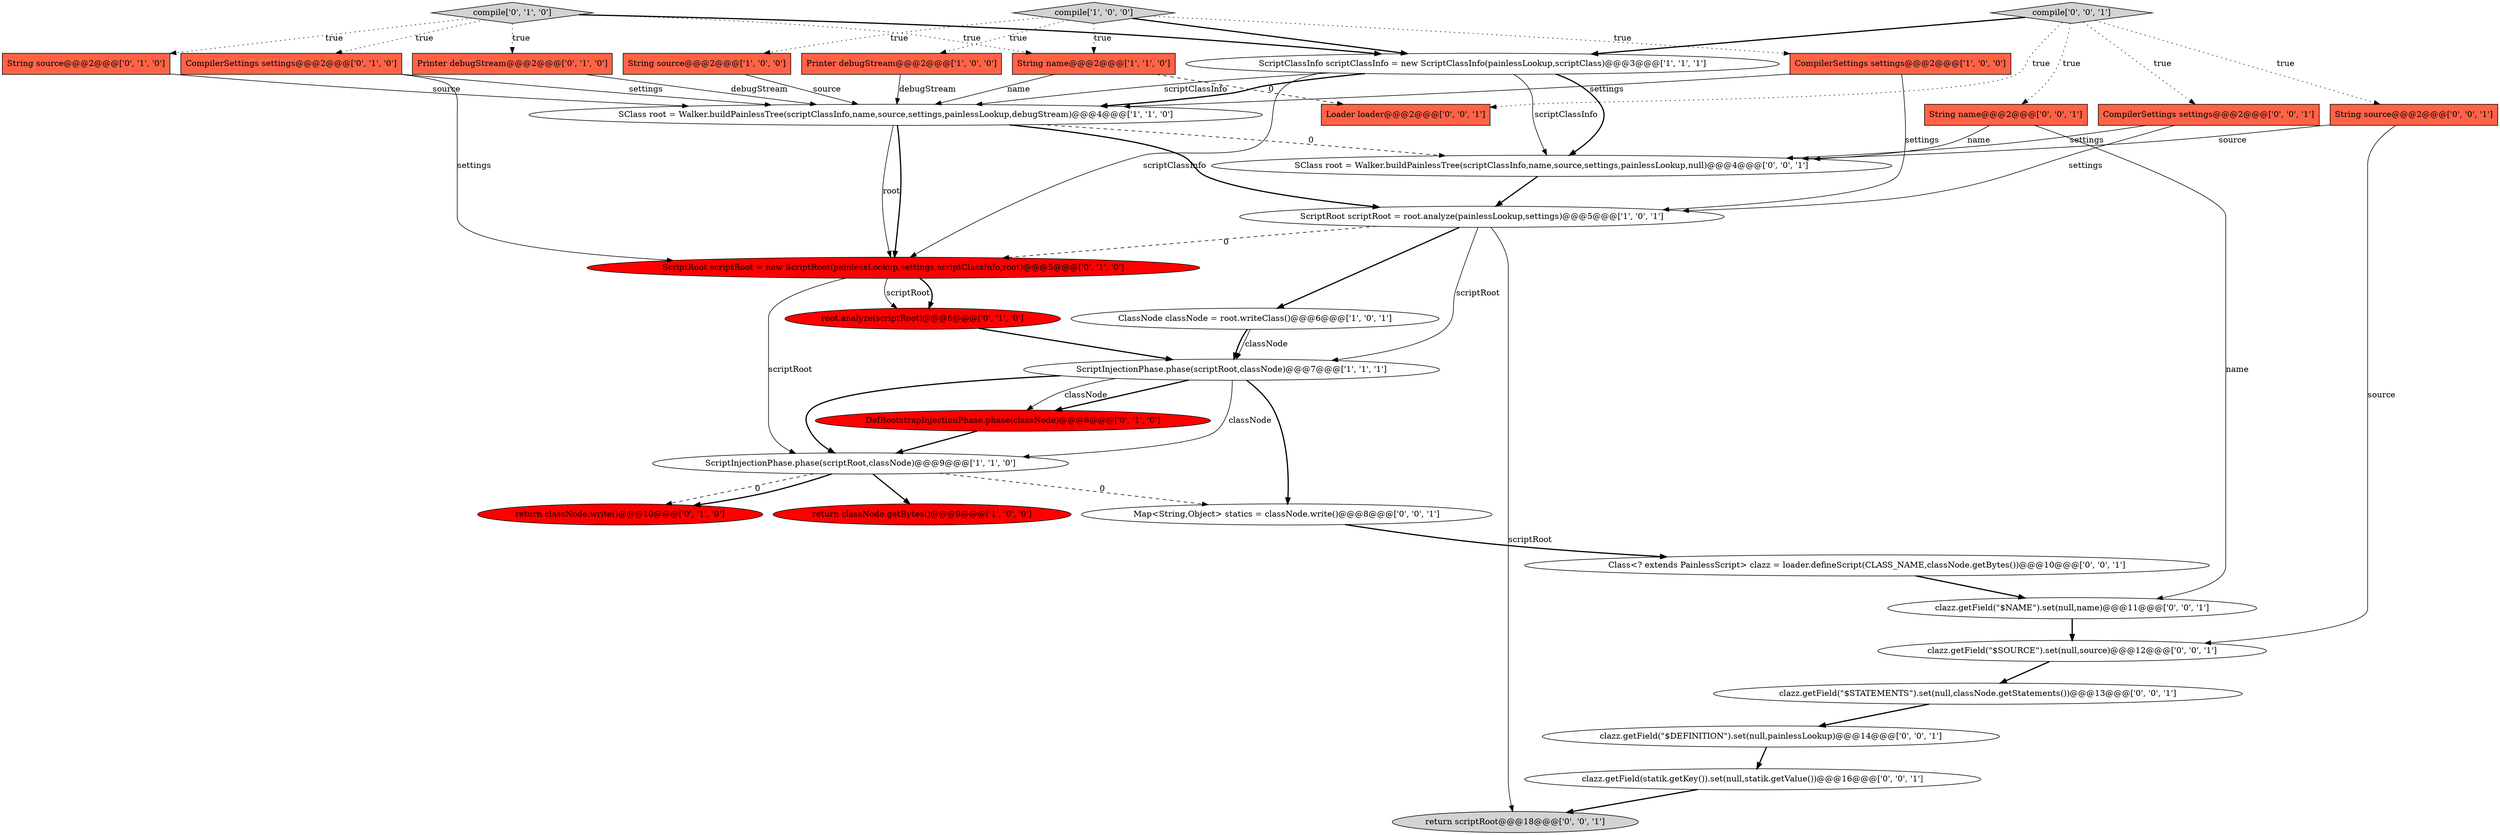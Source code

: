digraph {
0 [style = filled, label = "String source@@@2@@@['1', '0', '0']", fillcolor = tomato, shape = box image = "AAA0AAABBB1BBB"];
31 [style = filled, label = "Loader loader@@@2@@@['0', '0', '1']", fillcolor = tomato, shape = box image = "AAA0AAABBB3BBB"];
18 [style = filled, label = "String source@@@2@@@['0', '1', '0']", fillcolor = tomato, shape = box image = "AAA0AAABBB2BBB"];
20 [style = filled, label = "Map<String,Object> statics = classNode.write()@@@8@@@['0', '0', '1']", fillcolor = white, shape = ellipse image = "AAA0AAABBB3BBB"];
16 [style = filled, label = "DefBootstrapInjectionPhase.phase(classNode)@@@8@@@['0', '1', '0']", fillcolor = red, shape = ellipse image = "AAA1AAABBB2BBB"];
10 [style = filled, label = "ScriptRoot scriptRoot = root.analyze(painlessLookup,settings)@@@5@@@['1', '0', '1']", fillcolor = white, shape = ellipse image = "AAA0AAABBB1BBB"];
26 [style = filled, label = "clazz.getField(statik.getKey()).set(null,statik.getValue())@@@16@@@['0', '0', '1']", fillcolor = white, shape = ellipse image = "AAA0AAABBB3BBB"];
1 [style = filled, label = "Printer debugStream@@@2@@@['1', '0', '0']", fillcolor = tomato, shape = box image = "AAA0AAABBB1BBB"];
2 [style = filled, label = "ClassNode classNode = root.writeClass()@@@6@@@['1', '0', '1']", fillcolor = white, shape = ellipse image = "AAA0AAABBB1BBB"];
25 [style = filled, label = "Class<? extends PainlessScript> clazz = loader.defineScript(CLASS_NAME,classNode.getBytes())@@@10@@@['0', '0', '1']", fillcolor = white, shape = ellipse image = "AAA0AAABBB3BBB"];
3 [style = filled, label = "ScriptInjectionPhase.phase(scriptRoot,classNode)@@@7@@@['1', '1', '1']", fillcolor = white, shape = ellipse image = "AAA0AAABBB1BBB"];
5 [style = filled, label = "SClass root = Walker.buildPainlessTree(scriptClassInfo,name,source,settings,painlessLookup,debugStream)@@@4@@@['1', '1', '0']", fillcolor = white, shape = ellipse image = "AAA0AAABBB1BBB"];
32 [style = filled, label = "SClass root = Walker.buildPainlessTree(scriptClassInfo,name,source,settings,painlessLookup,null)@@@4@@@['0', '0', '1']", fillcolor = white, shape = ellipse image = "AAA0AAABBB3BBB"];
22 [style = filled, label = "String source@@@2@@@['0', '0', '1']", fillcolor = tomato, shape = box image = "AAA0AAABBB3BBB"];
7 [style = filled, label = "String name@@@2@@@['1', '1', '0']", fillcolor = tomato, shape = box image = "AAA0AAABBB1BBB"];
24 [style = filled, label = "clazz.getField(\"$NAME\").set(null,name)@@@11@@@['0', '0', '1']", fillcolor = white, shape = ellipse image = "AAA0AAABBB3BBB"];
17 [style = filled, label = "root.analyze(scriptRoot)@@@6@@@['0', '1', '0']", fillcolor = red, shape = ellipse image = "AAA1AAABBB2BBB"];
21 [style = filled, label = "compile['0', '0', '1']", fillcolor = lightgray, shape = diamond image = "AAA0AAABBB3BBB"];
14 [style = filled, label = "compile['0', '1', '0']", fillcolor = lightgray, shape = diamond image = "AAA0AAABBB2BBB"];
12 [style = filled, label = "Printer debugStream@@@2@@@['0', '1', '0']", fillcolor = tomato, shape = box image = "AAA0AAABBB2BBB"];
23 [style = filled, label = "clazz.getField(\"$STATEMENTS\").set(null,classNode.getStatements())@@@13@@@['0', '0', '1']", fillcolor = white, shape = ellipse image = "AAA0AAABBB3BBB"];
15 [style = filled, label = "CompilerSettings settings@@@2@@@['0', '1', '0']", fillcolor = tomato, shape = box image = "AAA0AAABBB2BBB"];
19 [style = filled, label = "return classNode.write()@@@10@@@['0', '1', '0']", fillcolor = red, shape = ellipse image = "AAA1AAABBB2BBB"];
28 [style = filled, label = "CompilerSettings settings@@@2@@@['0', '0', '1']", fillcolor = tomato, shape = box image = "AAA0AAABBB3BBB"];
11 [style = filled, label = "compile['1', '0', '0']", fillcolor = lightgray, shape = diamond image = "AAA0AAABBB1BBB"];
33 [style = filled, label = "return scriptRoot@@@18@@@['0', '0', '1']", fillcolor = lightgray, shape = ellipse image = "AAA0AAABBB3BBB"];
29 [style = filled, label = "clazz.getField(\"$SOURCE\").set(null,source)@@@12@@@['0', '0', '1']", fillcolor = white, shape = ellipse image = "AAA0AAABBB3BBB"];
6 [style = filled, label = "return classNode.getBytes()@@@9@@@['1', '0', '0']", fillcolor = red, shape = ellipse image = "AAA1AAABBB1BBB"];
8 [style = filled, label = "ScriptInjectionPhase.phase(scriptRoot,classNode)@@@9@@@['1', '1', '0']", fillcolor = white, shape = ellipse image = "AAA0AAABBB1BBB"];
13 [style = filled, label = "ScriptRoot scriptRoot = new ScriptRoot(painlessLookup,settings,scriptClassInfo,root)@@@5@@@['0', '1', '0']", fillcolor = red, shape = ellipse image = "AAA1AAABBB2BBB"];
9 [style = filled, label = "ScriptClassInfo scriptClassInfo = new ScriptClassInfo(painlessLookup,scriptClass)@@@3@@@['1', '1', '1']", fillcolor = white, shape = ellipse image = "AAA0AAABBB1BBB"];
30 [style = filled, label = "clazz.getField(\"$DEFINITION\").set(null,painlessLookup)@@@14@@@['0', '0', '1']", fillcolor = white, shape = ellipse image = "AAA0AAABBB3BBB"];
4 [style = filled, label = "CompilerSettings settings@@@2@@@['1', '0', '0']", fillcolor = tomato, shape = box image = "AAA0AAABBB1BBB"];
27 [style = filled, label = "String name@@@2@@@['0', '0', '1']", fillcolor = tomato, shape = box image = "AAA0AAABBB3BBB"];
10->3 [style = solid, label="scriptRoot"];
11->7 [style = dotted, label="true"];
5->10 [style = bold, label=""];
27->32 [style = solid, label="name"];
8->19 [style = dashed, label="0"];
3->8 [style = solid, label="classNode"];
7->31 [style = dashed, label="0"];
23->30 [style = bold, label=""];
14->12 [style = dotted, label="true"];
15->13 [style = solid, label="settings"];
10->33 [style = solid, label="scriptRoot"];
16->8 [style = bold, label=""];
27->24 [style = solid, label="name"];
8->19 [style = bold, label=""];
11->1 [style = dotted, label="true"];
2->3 [style = bold, label=""];
9->32 [style = bold, label=""];
30->26 [style = bold, label=""];
8->20 [style = dashed, label="0"];
13->8 [style = solid, label="scriptRoot"];
1->5 [style = solid, label="debugStream"];
21->27 [style = dotted, label="true"];
21->22 [style = dotted, label="true"];
8->6 [style = bold, label=""];
24->29 [style = bold, label=""];
29->23 [style = bold, label=""];
5->13 [style = solid, label="root"];
13->17 [style = solid, label="scriptRoot"];
3->16 [style = bold, label=""];
11->4 [style = dotted, label="true"];
11->9 [style = bold, label=""];
28->32 [style = solid, label="settings"];
20->25 [style = bold, label=""];
10->13 [style = dashed, label="0"];
32->10 [style = bold, label=""];
21->28 [style = dotted, label="true"];
22->29 [style = solid, label="source"];
4->5 [style = solid, label="settings"];
5->32 [style = dashed, label="0"];
25->24 [style = bold, label=""];
13->17 [style = bold, label=""];
14->15 [style = dotted, label="true"];
3->16 [style = solid, label="classNode"];
22->32 [style = solid, label="source"];
3->20 [style = bold, label=""];
21->9 [style = bold, label=""];
15->5 [style = solid, label="settings"];
21->31 [style = dotted, label="true"];
9->5 [style = solid, label="scriptClassInfo"];
3->8 [style = bold, label=""];
5->13 [style = bold, label=""];
2->3 [style = solid, label="classNode"];
9->32 [style = solid, label="scriptClassInfo"];
0->5 [style = solid, label="source"];
11->0 [style = dotted, label="true"];
14->7 [style = dotted, label="true"];
9->13 [style = solid, label="scriptClassInfo"];
17->3 [style = bold, label=""];
9->5 [style = bold, label=""];
14->9 [style = bold, label=""];
10->2 [style = bold, label=""];
4->10 [style = solid, label="settings"];
18->5 [style = solid, label="source"];
26->33 [style = bold, label=""];
7->5 [style = solid, label="name"];
12->5 [style = solid, label="debugStream"];
14->18 [style = dotted, label="true"];
28->10 [style = solid, label="settings"];
}
